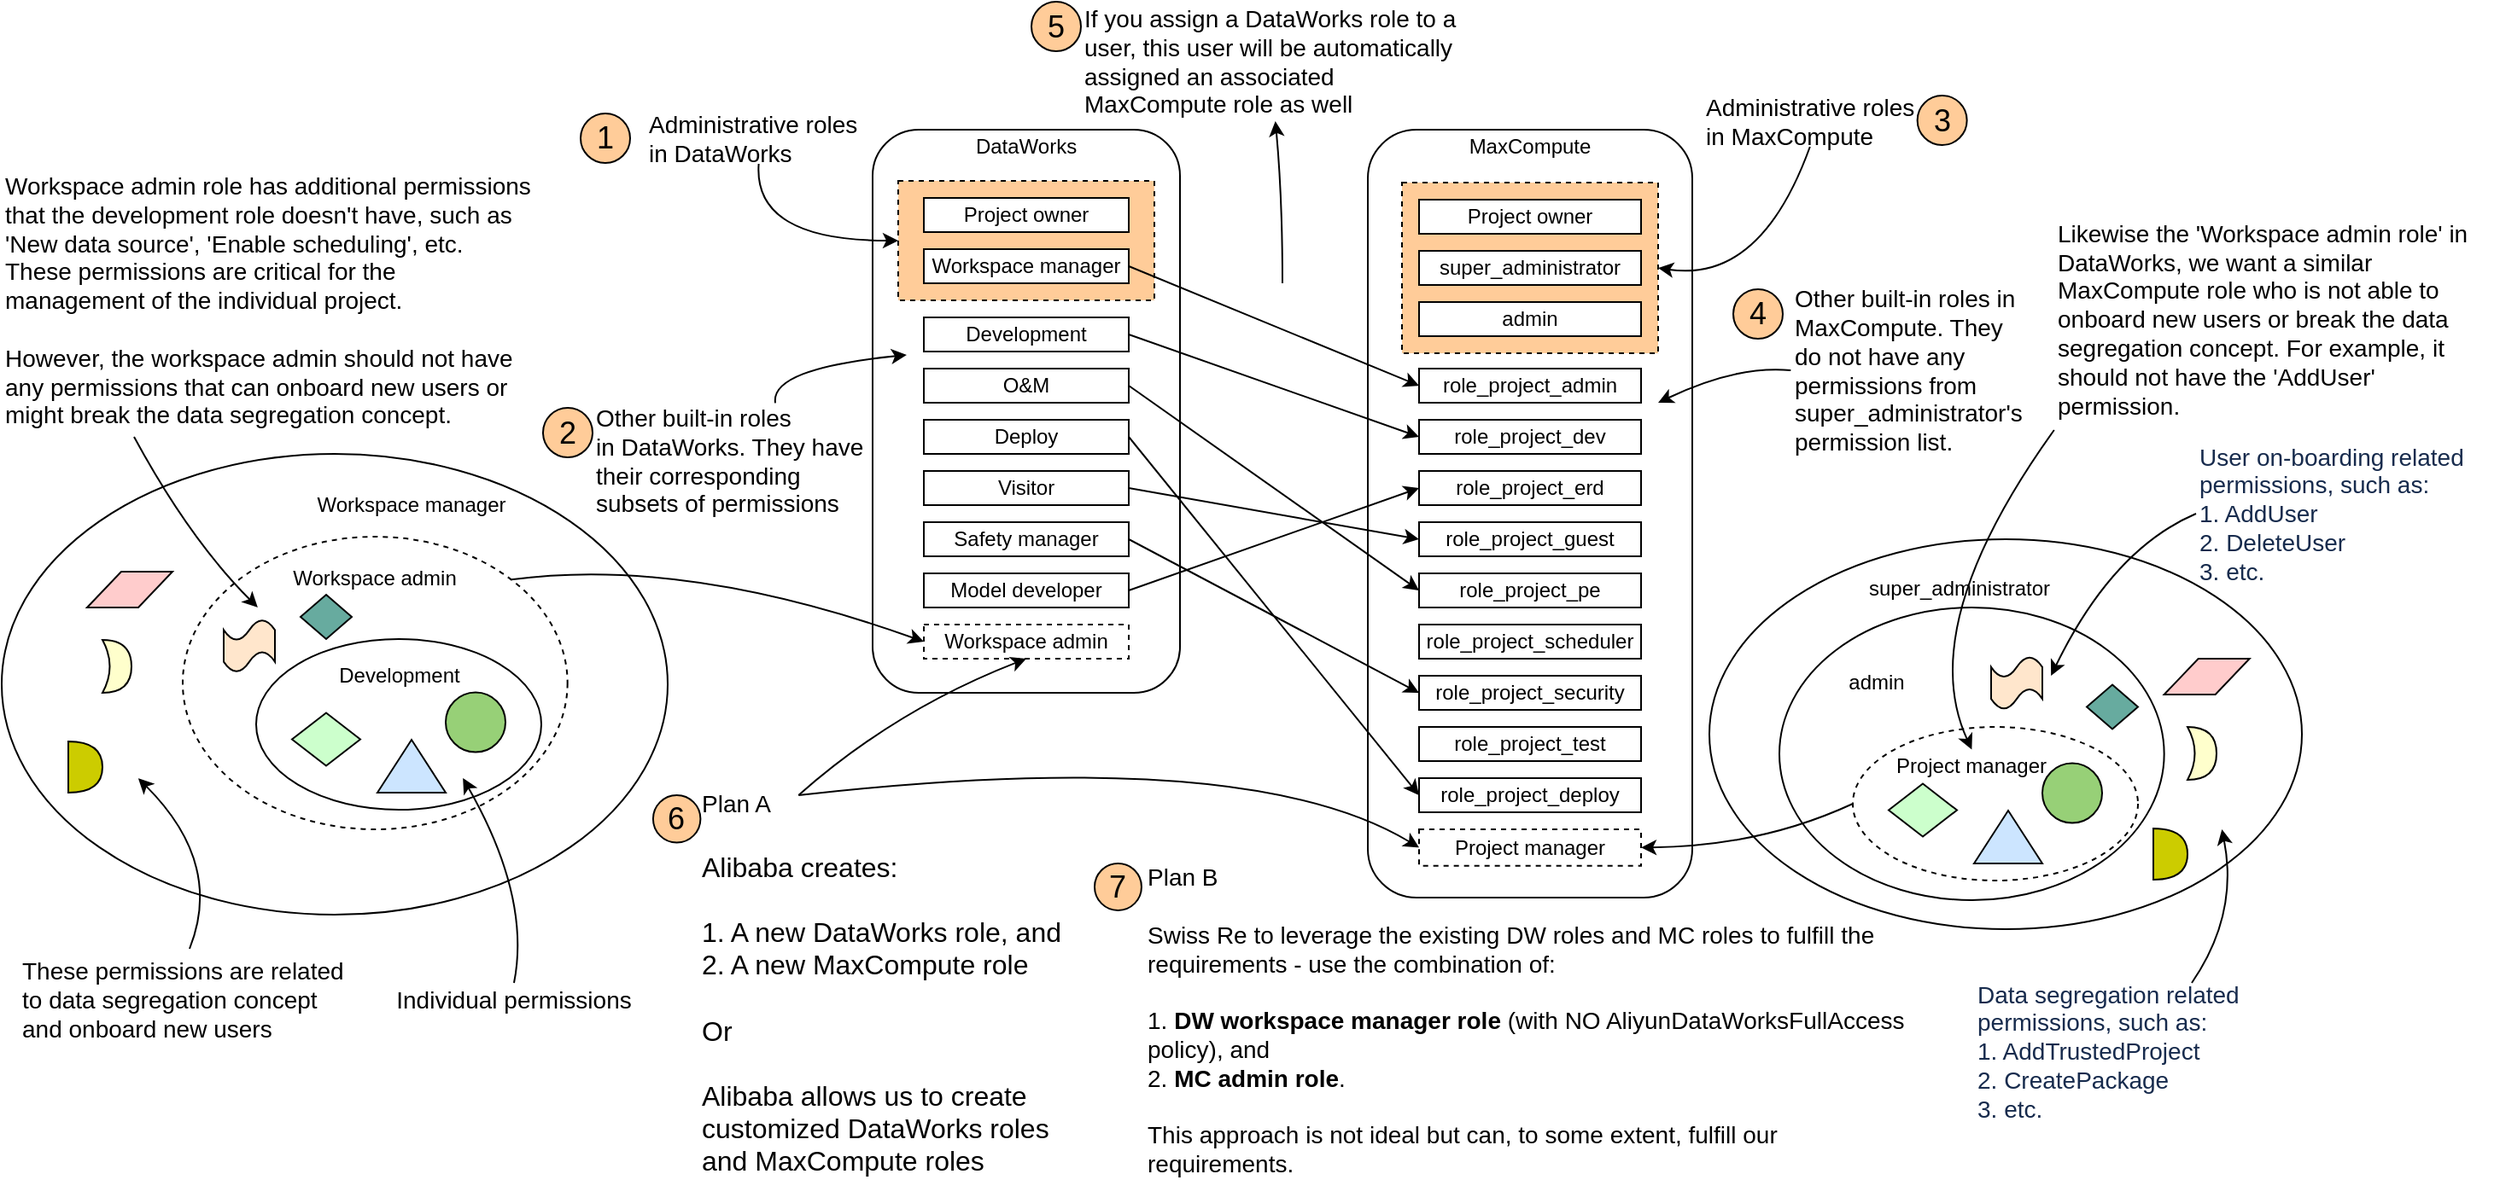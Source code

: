 <mxfile version="14.5.7" type="github">
  <diagram name="Page-1" id="c7558073-3199-34d8-9f00-42111426c3f3">
    <mxGraphModel dx="2077" dy="1850" grid="0" gridSize="10" guides="1" tooltips="1" connect="1" arrows="1" fold="1" page="1" pageScale="1" pageWidth="826" pageHeight="1169" background="#ffffff" math="0" shadow="0">
      <root>
        <mxCell id="0" />
        <mxCell id="1" parent="0" />
        <mxCell id="SHFTIFkNnXEHKd1YVMf3-4" value="" style="group" vertex="1" connectable="0" parent="1">
          <mxGeometry x="-440" y="210" width="410" height="370" as="geometry" />
        </mxCell>
        <mxCell id="SHFTIFkNnXEHKd1YVMf3-1" value="" style="ellipse;whiteSpace=wrap;html=1;" vertex="1" parent="SHFTIFkNnXEHKd1YVMf3-4">
          <mxGeometry width="390" height="270" as="geometry" />
        </mxCell>
        <mxCell id="SHFTIFkNnXEHKd1YVMf3-3" value="Workspace manager" style="text;html=1;strokeColor=none;fillColor=none;align=center;verticalAlign=middle;whiteSpace=wrap;rounded=0;" vertex="1" parent="SHFTIFkNnXEHKd1YVMf3-4">
          <mxGeometry x="180" y="20" width="120" height="20" as="geometry" />
        </mxCell>
        <mxCell id="SHFTIFkNnXEHKd1YVMf3-12" value="" style="shape=parallelogram;perimeter=parallelogramPerimeter;whiteSpace=wrap;html=1;fixedSize=1;fillColor=#FFCCCC;" vertex="1" parent="SHFTIFkNnXEHKd1YVMf3-4">
          <mxGeometry x="50" y="69" width="50" height="21" as="geometry" />
        </mxCell>
        <mxCell id="SHFTIFkNnXEHKd1YVMf3-14" value="" style="shape=xor;whiteSpace=wrap;html=1;fillColor=#FFFFCC;" vertex="1" parent="SHFTIFkNnXEHKd1YVMf3-4">
          <mxGeometry x="59" y="109" width="17" height="31" as="geometry" />
        </mxCell>
        <mxCell id="SHFTIFkNnXEHKd1YVMf3-19" value="" style="group" vertex="1" connectable="0" parent="SHFTIFkNnXEHKd1YVMf3-4">
          <mxGeometry x="106" y="48.5" width="234" height="217.5" as="geometry" />
        </mxCell>
        <mxCell id="SHFTIFkNnXEHKd1YVMf3-20" value="" style="ellipse;whiteSpace=wrap;html=1;dashed=1;" vertex="1" parent="SHFTIFkNnXEHKd1YVMf3-19">
          <mxGeometry width="225.333" height="171.5" as="geometry" />
        </mxCell>
        <mxCell id="SHFTIFkNnXEHKd1YVMf3-21" value="Workspace admin" style="text;html=1;strokeColor=none;fillColor=none;align=center;verticalAlign=middle;whiteSpace=wrap;rounded=0;" vertex="1" parent="SHFTIFkNnXEHKd1YVMf3-19">
          <mxGeometry x="56.333" y="16.374" width="112.667" height="17.236" as="geometry" />
        </mxCell>
        <mxCell id="SHFTIFkNnXEHKd1YVMf3-13" value="" style="shape=tape;whiteSpace=wrap;html=1;fillColor=#FFE6CC;" vertex="1" parent="SHFTIFkNnXEHKd1YVMf3-19">
          <mxGeometry x="24.0" y="48.5" width="30" height="31" as="geometry" />
        </mxCell>
        <mxCell id="SHFTIFkNnXEHKd1YVMf3-39" value="" style="ellipse;whiteSpace=wrap;html=1;fillColor=#FFFFFF;" vertex="1" parent="SHFTIFkNnXEHKd1YVMf3-19">
          <mxGeometry x="43" y="60" width="167" height="100" as="geometry" />
        </mxCell>
        <mxCell id="SHFTIFkNnXEHKd1YVMf3-18" value="" style="ellipse;whiteSpace=wrap;html=1;aspect=fixed;fillColor=#97D077;" vertex="1" parent="SHFTIFkNnXEHKd1YVMf3-19">
          <mxGeometry x="154" y="91.25" width="35" height="35" as="geometry" />
        </mxCell>
        <mxCell id="SHFTIFkNnXEHKd1YVMf3-16" value="" style="rhombus;whiteSpace=wrap;html=1;fillColor=#CCFFCC;" vertex="1" parent="SHFTIFkNnXEHKd1YVMf3-19">
          <mxGeometry x="64" y="103.25" width="40" height="31" as="geometry" />
        </mxCell>
        <mxCell id="SHFTIFkNnXEHKd1YVMf3-40" value="Development" style="text;html=1;strokeColor=none;fillColor=none;align=center;verticalAlign=middle;whiteSpace=wrap;rounded=0;" vertex="1" parent="SHFTIFkNnXEHKd1YVMf3-19">
          <mxGeometry x="86.5" y="71.25" width="80" height="20" as="geometry" />
        </mxCell>
        <mxCell id="SHFTIFkNnXEHKd1YVMf3-41" value="" style="rhombus;whiteSpace=wrap;html=1;fillColor=#67AB9F;" vertex="1" parent="SHFTIFkNnXEHKd1YVMf3-19">
          <mxGeometry x="69" y="34" width="30" height="26" as="geometry" />
        </mxCell>
        <mxCell id="SHFTIFkNnXEHKd1YVMf3-30" value="" style="shape=or;whiteSpace=wrap;html=1;fillColor=#CCCC00;" vertex="1" parent="SHFTIFkNnXEHKd1YVMf3-4">
          <mxGeometry x="39" y="168.5" width="20" height="30" as="geometry" />
        </mxCell>
        <mxCell id="SHFTIFkNnXEHKd1YVMf3-17" value="" style="shape=trapezoid;perimeter=trapezoidPerimeter;whiteSpace=wrap;html=1;fixedSize=1;fillColor=#CCE5FF;" vertex="1" parent="SHFTIFkNnXEHKd1YVMf3-4">
          <mxGeometry x="220" y="167.5" width="40" height="31" as="geometry" />
        </mxCell>
        <mxCell id="SHFTIFkNnXEHKd1YVMf3-44" value="&lt;font style=&quot;font-size: 14px&quot;&gt;These permissions are related to data segregation concept and onboard new users&lt;/font&gt;" style="text;html=1;strokeColor=none;fillColor=none;align=left;verticalAlign=middle;whiteSpace=wrap;rounded=0;" vertex="1" parent="SHFTIFkNnXEHKd1YVMf3-4">
          <mxGeometry x="10" y="290" width="200" height="60" as="geometry" />
        </mxCell>
        <mxCell id="SHFTIFkNnXEHKd1YVMf3-45" value="" style="curved=1;endArrow=classic;html=1;exitX=0.5;exitY=0;exitDx=0;exitDy=0;entryX=0.205;entryY=0.704;entryDx=0;entryDy=0;entryPerimeter=0;" edge="1" parent="SHFTIFkNnXEHKd1YVMf3-4" source="SHFTIFkNnXEHKd1YVMf3-44" target="SHFTIFkNnXEHKd1YVMf3-1">
          <mxGeometry width="50" height="50" relative="1" as="geometry">
            <mxPoint x="257.5" y="275.03" as="sourcePoint" />
            <mxPoint x="232.42" y="364.96" as="targetPoint" />
            <Array as="points">
              <mxPoint x="130" y="240" />
            </Array>
          </mxGeometry>
        </mxCell>
        <mxCell id="SHFTIFkNnXEHKd1YVMf3-36" value="&lt;font style=&quot;font-size: 14px&quot;&gt;Individual permissions&lt;/font&gt;" style="text;html=1;strokeColor=none;fillColor=none;align=center;verticalAlign=middle;whiteSpace=wrap;rounded=0;" vertex="1" parent="SHFTIFkNnXEHKd1YVMf3-4">
          <mxGeometry x="230" y="310" width="140" height="20" as="geometry" />
        </mxCell>
        <mxCell id="SHFTIFkNnXEHKd1YVMf3-37" value="" style="curved=1;endArrow=classic;html=1;exitX=0.5;exitY=0;exitDx=0;exitDy=0;entryX=0.725;entryY=0.815;entryDx=0;entryDy=0;entryPerimeter=0;" edge="1" parent="SHFTIFkNnXEHKd1YVMf3-4" source="SHFTIFkNnXEHKd1YVMf3-36" target="SHFTIFkNnXEHKd1YVMf3-39">
          <mxGeometry width="50" height="50" relative="1" as="geometry">
            <mxPoint x="-84.98" y="-10" as="sourcePoint" />
            <mxPoint x="350" y="270" as="targetPoint" />
            <Array as="points">
              <mxPoint x="310" y="260" />
            </Array>
          </mxGeometry>
        </mxCell>
        <mxCell id="IdMNI_JNh8bzWSV93UBb-96" value="" style="rounded=1;whiteSpace=wrap;html=1;align=center;" parent="1" vertex="1">
          <mxGeometry x="70" y="20" width="180" height="330" as="geometry" />
        </mxCell>
        <mxCell id="xDphmvwOVZGYUPQbG3uU-7" value="" style="rounded=0;whiteSpace=wrap;html=1;dashed=1;fillColor=#FFCC99;" parent="1" vertex="1">
          <mxGeometry x="85" y="50" width="150" height="70" as="geometry" />
        </mxCell>
        <mxCell id="IdMNI_JNh8bzWSV93UBb-97" value="" style="rounded=1;whiteSpace=wrap;html=1;" parent="1" vertex="1">
          <mxGeometry x="360" y="20" width="190" height="450" as="geometry" />
        </mxCell>
        <mxCell id="xDphmvwOVZGYUPQbG3uU-2" value="" style="rounded=0;whiteSpace=wrap;html=1;dashed=1;fillColor=#FFCC99;" parent="1" vertex="1">
          <mxGeometry x="380" y="51" width="150" height="100" as="geometry" />
        </mxCell>
        <mxCell id="IdMNI_JNh8bzWSV93UBb-100" value="Project owner" style="rounded=0;whiteSpace=wrap;html=1;" parent="1" vertex="1">
          <mxGeometry x="100" y="60" width="120" height="20" as="geometry" />
        </mxCell>
        <mxCell id="IdMNI_JNh8bzWSV93UBb-107" value="Workspace manager" style="rounded=0;whiteSpace=wrap;html=1;" parent="1" vertex="1">
          <mxGeometry x="100" y="90" width="120" height="20" as="geometry" />
        </mxCell>
        <mxCell id="IdMNI_JNh8bzWSV93UBb-108" value="Development" style="rounded=0;whiteSpace=wrap;html=1;" parent="1" vertex="1">
          <mxGeometry x="100" y="130" width="120" height="20" as="geometry" />
        </mxCell>
        <mxCell id="IdMNI_JNh8bzWSV93UBb-110" value="Visitor" style="rounded=0;whiteSpace=wrap;html=1;" parent="1" vertex="1">
          <mxGeometry x="100" y="220" width="120" height="20" as="geometry" />
        </mxCell>
        <mxCell id="IdMNI_JNh8bzWSV93UBb-111" value="Deploy" style="rounded=0;whiteSpace=wrap;html=1;" parent="1" vertex="1">
          <mxGeometry x="100" y="190" width="120" height="20" as="geometry" />
        </mxCell>
        <mxCell id="IdMNI_JNh8bzWSV93UBb-112" value="O&amp;amp;M" style="rounded=0;whiteSpace=wrap;html=1;" parent="1" vertex="1">
          <mxGeometry x="100" y="160" width="120" height="20" as="geometry" />
        </mxCell>
        <mxCell id="IdMNI_JNh8bzWSV93UBb-113" value="DataWorks" style="text;html=1;strokeColor=none;fillColor=none;align=center;verticalAlign=middle;whiteSpace=wrap;rounded=0;" parent="1" vertex="1">
          <mxGeometry x="130" y="20" width="60" height="20" as="geometry" />
        </mxCell>
        <mxCell id="IdMNI_JNh8bzWSV93UBb-115" value="admin" style="rounded=0;whiteSpace=wrap;html=1;" parent="1" vertex="1">
          <mxGeometry x="390" y="121" width="130" height="20" as="geometry" />
        </mxCell>
        <mxCell id="IdMNI_JNh8bzWSV93UBb-116" value="role_project_admin" style="rounded=0;whiteSpace=wrap;html=1;" parent="1" vertex="1">
          <mxGeometry x="390" y="160" width="130" height="20" as="geometry" />
        </mxCell>
        <mxCell id="IdMNI_JNh8bzWSV93UBb-117" value="role_project_deploy" style="rounded=0;whiteSpace=wrap;html=1;" parent="1" vertex="1">
          <mxGeometry x="390" y="400" width="130" height="20" as="geometry" />
        </mxCell>
        <mxCell id="IdMNI_JNh8bzWSV93UBb-118" value="role_project_dev" style="rounded=0;whiteSpace=wrap;html=1;" parent="1" vertex="1">
          <mxGeometry x="390" y="190" width="130" height="20" as="geometry" />
        </mxCell>
        <mxCell id="IdMNI_JNh8bzWSV93UBb-119" value="role_project_erd" style="rounded=0;whiteSpace=wrap;html=1;" parent="1" vertex="1">
          <mxGeometry x="390" y="220" width="130" height="20" as="geometry" />
        </mxCell>
        <mxCell id="IdMNI_JNh8bzWSV93UBb-120" value="role_project_guest" style="rounded=0;whiteSpace=wrap;html=1;" parent="1" vertex="1">
          <mxGeometry x="390" y="250" width="130" height="20" as="geometry" />
        </mxCell>
        <mxCell id="IdMNI_JNh8bzWSV93UBb-121" value="role_project_scheduler" style="rounded=0;whiteSpace=wrap;html=1;" parent="1" vertex="1">
          <mxGeometry x="390" y="310" width="130" height="20" as="geometry" />
        </mxCell>
        <mxCell id="IdMNI_JNh8bzWSV93UBb-122" value="role_project_pe" style="rounded=0;whiteSpace=wrap;html=1;" parent="1" vertex="1">
          <mxGeometry x="390" y="280" width="130" height="20" as="geometry" />
        </mxCell>
        <mxCell id="IdMNI_JNh8bzWSV93UBb-123" value="role_project_security" style="rounded=0;whiteSpace=wrap;html=1;" parent="1" vertex="1">
          <mxGeometry x="390" y="340" width="130" height="20" as="geometry" />
        </mxCell>
        <mxCell id="IdMNI_JNh8bzWSV93UBb-124" value="super_administrator" style="rounded=0;whiteSpace=wrap;html=1;" parent="1" vertex="1">
          <mxGeometry x="390" y="91" width="130" height="20" as="geometry" />
        </mxCell>
        <mxCell id="IdMNI_JNh8bzWSV93UBb-125" value="role_project_test" style="rounded=0;whiteSpace=wrap;html=1;" parent="1" vertex="1">
          <mxGeometry x="390" y="370" width="130" height="20" as="geometry" />
        </mxCell>
        <mxCell id="IdMNI_JNh8bzWSV93UBb-126" value="MaxCompute" style="text;html=1;strokeColor=none;fillColor=none;align=center;verticalAlign=middle;whiteSpace=wrap;rounded=0;" parent="1" vertex="1">
          <mxGeometry x="420" y="20" width="70" height="20" as="geometry" />
        </mxCell>
        <mxCell id="IdMNI_JNh8bzWSV93UBb-127" value="Safety manager" style="rounded=0;whiteSpace=wrap;html=1;" parent="1" vertex="1">
          <mxGeometry x="100" y="250" width="120" height="20" as="geometry" />
        </mxCell>
        <mxCell id="IdMNI_JNh8bzWSV93UBb-128" value="Model developer" style="rounded=0;whiteSpace=wrap;html=1;" parent="1" vertex="1">
          <mxGeometry x="100" y="280" width="120" height="20" as="geometry" />
        </mxCell>
        <mxCell id="IdMNI_JNh8bzWSV93UBb-133" value="" style="endArrow=classic;html=1;exitX=1;exitY=0.5;exitDx=0;exitDy=0;entryX=0;entryY=0.5;entryDx=0;entryDy=0;" parent="1" source="IdMNI_JNh8bzWSV93UBb-127" target="IdMNI_JNh8bzWSV93UBb-123" edge="1">
          <mxGeometry width="50" height="50" relative="1" as="geometry">
            <mxPoint x="500" y="240" as="sourcePoint" />
            <mxPoint x="550" y="190" as="targetPoint" />
          </mxGeometry>
        </mxCell>
        <mxCell id="IdMNI_JNh8bzWSV93UBb-135" value="" style="endArrow=classic;html=1;exitX=1;exitY=0.5;exitDx=0;exitDy=0;entryX=0;entryY=0.5;entryDx=0;entryDy=0;" parent="1" source="IdMNI_JNh8bzWSV93UBb-110" target="IdMNI_JNh8bzWSV93UBb-120" edge="1">
          <mxGeometry width="50" height="50" relative="1" as="geometry">
            <mxPoint x="200" y="410" as="sourcePoint" />
            <mxPoint x="250" y="360" as="targetPoint" />
          </mxGeometry>
        </mxCell>
        <mxCell id="IdMNI_JNh8bzWSV93UBb-136" value="" style="endArrow=classic;html=1;exitX=1;exitY=0.5;exitDx=0;exitDy=0;entryX=0;entryY=0.5;entryDx=0;entryDy=0;" parent="1" source="IdMNI_JNh8bzWSV93UBb-111" target="IdMNI_JNh8bzWSV93UBb-117" edge="1">
          <mxGeometry width="50" height="50" relative="1" as="geometry">
            <mxPoint x="230" y="420" as="sourcePoint" />
            <mxPoint x="280" y="370" as="targetPoint" />
          </mxGeometry>
        </mxCell>
        <mxCell id="IdMNI_JNh8bzWSV93UBb-137" value="" style="endArrow=classic;html=1;exitX=1;exitY=0.5;exitDx=0;exitDy=0;entryX=0;entryY=0.5;entryDx=0;entryDy=0;" parent="1" source="IdMNI_JNh8bzWSV93UBb-112" target="IdMNI_JNh8bzWSV93UBb-122" edge="1">
          <mxGeometry width="50" height="50" relative="1" as="geometry">
            <mxPoint x="200" y="440" as="sourcePoint" />
            <mxPoint x="250" y="390" as="targetPoint" />
          </mxGeometry>
        </mxCell>
        <mxCell id="IdMNI_JNh8bzWSV93UBb-138" value="" style="endArrow=classic;html=1;exitX=1;exitY=0.5;exitDx=0;exitDy=0;entryX=0;entryY=0.5;entryDx=0;entryDy=0;" parent="1" source="IdMNI_JNh8bzWSV93UBb-108" target="IdMNI_JNh8bzWSV93UBb-118" edge="1">
          <mxGeometry width="50" height="50" relative="1" as="geometry">
            <mxPoint x="200" y="440" as="sourcePoint" />
            <mxPoint x="250" y="390" as="targetPoint" />
          </mxGeometry>
        </mxCell>
        <mxCell id="IdMNI_JNh8bzWSV93UBb-139" value="" style="endArrow=classic;html=1;exitX=1;exitY=0.5;exitDx=0;exitDy=0;entryX=0;entryY=0.5;entryDx=0;entryDy=0;" parent="1" source="IdMNI_JNh8bzWSV93UBb-107" target="IdMNI_JNh8bzWSV93UBb-116" edge="1">
          <mxGeometry width="50" height="50" relative="1" as="geometry">
            <mxPoint x="200" y="430" as="sourcePoint" />
            <mxPoint x="250" y="380" as="targetPoint" />
          </mxGeometry>
        </mxCell>
        <mxCell id="IdMNI_JNh8bzWSV93UBb-140" value="" style="endArrow=classic;html=1;exitX=1;exitY=0.5;exitDx=0;exitDy=0;entryX=0;entryY=0.5;entryDx=0;entryDy=0;" parent="1" source="IdMNI_JNh8bzWSV93UBb-128" target="IdMNI_JNh8bzWSV93UBb-119" edge="1">
          <mxGeometry width="50" height="50" relative="1" as="geometry">
            <mxPoint x="190" y="410" as="sourcePoint" />
            <mxPoint x="240" y="360" as="targetPoint" />
          </mxGeometry>
        </mxCell>
        <mxCell id="IdMNI_JNh8bzWSV93UBb-141" value="" style="curved=1;endArrow=classic;html=1;entryX=0.5;entryY=1;entryDx=0;entryDy=0;" parent="1" target="IdMNI_JNh8bzWSV93UBb-142" edge="1">
          <mxGeometry width="50" height="50" relative="1" as="geometry">
            <mxPoint x="310" y="110" as="sourcePoint" />
            <mxPoint x="240" y="20" as="targetPoint" />
            <Array as="points">
              <mxPoint x="310" y="60" />
            </Array>
          </mxGeometry>
        </mxCell>
        <mxCell id="IdMNI_JNh8bzWSV93UBb-144" value="" style="curved=1;endArrow=classic;html=1;exitX=0.637;exitY=0.043;exitDx=0;exitDy=0;entryX=0.111;entryY=0.4;entryDx=0;entryDy=0;entryPerimeter=0;exitPerimeter=0;" parent="1" source="SHFTIFkNnXEHKd1YVMf3-75" target="IdMNI_JNh8bzWSV93UBb-96" edge="1">
          <mxGeometry width="50" height="50" relative="1" as="geometry">
            <mxPoint x="-29.447" y="142" as="sourcePoint" />
            <mxPoint x="40" y="240" as="targetPoint" />
            <Array as="points">
              <mxPoint x="10" y="160" />
            </Array>
          </mxGeometry>
        </mxCell>
        <mxCell id="IdMNI_JNh8bzWSV93UBb-145" value="" style="curved=1;endArrow=classic;html=1;entryX=1;entryY=0.5;entryDx=0;entryDy=0;exitX=0.5;exitY=1;exitDx=0;exitDy=0;" parent="1" source="IdMNI_JNh8bzWSV93UBb-147" target="xDphmvwOVZGYUPQbG3uU-2" edge="1">
          <mxGeometry width="50" height="50" relative="1" as="geometry">
            <mxPoint x="700" y="100" as="sourcePoint" />
            <mxPoint x="650" y="10" as="targetPoint" />
            <Array as="points">
              <mxPoint x="590" y="110" />
            </Array>
          </mxGeometry>
        </mxCell>
        <mxCell id="xDphmvwOVZGYUPQbG3uU-1" value="Project owner" style="rounded=0;whiteSpace=wrap;html=1;" parent="1" vertex="1">
          <mxGeometry x="390" y="61" width="130" height="20" as="geometry" />
        </mxCell>
        <mxCell id="xDphmvwOVZGYUPQbG3uU-6" value="" style="curved=1;endArrow=classic;html=1;exitX=0;exitY=0.5;exitDx=0;exitDy=0;" parent="1" source="xDphmvwOVZGYUPQbG3uU-4" edge="1">
          <mxGeometry width="50" height="50" relative="1" as="geometry">
            <mxPoint x="595" y="180" as="sourcePoint" />
            <mxPoint x="530" y="180" as="targetPoint" />
            <Array as="points">
              <mxPoint x="576" y="158" />
            </Array>
          </mxGeometry>
        </mxCell>
        <mxCell id="xDphmvwOVZGYUPQbG3uU-10" value="" style="curved=1;endArrow=classic;html=1;entryX=0;entryY=0.5;entryDx=0;entryDy=0;exitX=0.5;exitY=1;exitDx=0;exitDy=0;" parent="1" source="xDphmvwOVZGYUPQbG3uU-8" target="xDphmvwOVZGYUPQbG3uU-7" edge="1">
          <mxGeometry width="50" height="50" relative="1" as="geometry">
            <mxPoint x="625" y="40" as="sourcePoint" />
            <mxPoint x="540" y="111" as="targetPoint" />
            <Array as="points">
              <mxPoint y="85" />
            </Array>
          </mxGeometry>
        </mxCell>
        <mxCell id="xDphmvwOVZGYUPQbG3uU-11" value="Workspace admin" style="rounded=0;whiteSpace=wrap;html=1;dashed=1;" parent="1" vertex="1">
          <mxGeometry x="100" y="310" width="120" height="20" as="geometry" />
        </mxCell>
        <mxCell id="xDphmvwOVZGYUPQbG3uU-14" value="" style="curved=1;endArrow=classic;html=1;entryX=0.5;entryY=1;entryDx=0;entryDy=0;exitX=0.25;exitY=0;exitDx=0;exitDy=0;" parent="1" source="xDphmvwOVZGYUPQbG3uU-13" target="xDphmvwOVZGYUPQbG3uU-11" edge="1">
          <mxGeometry width="50" height="50" relative="1" as="geometry">
            <mxPoint x="-10" y="450" as="sourcePoint" />
            <mxPoint x="40" y="400" as="targetPoint" />
            <Array as="points">
              <mxPoint x="83" y="360" />
            </Array>
          </mxGeometry>
        </mxCell>
        <mxCell id="xDphmvwOVZGYUPQbG3uU-15" value="" style="curved=1;endArrow=classic;html=1;entryX=0;entryY=0.5;entryDx=0;entryDy=0;exitX=0.25;exitY=0;exitDx=0;exitDy=0;" parent="1" source="xDphmvwOVZGYUPQbG3uU-13" target="xDphmvwOVZGYUPQbG3uU-12" edge="1">
          <mxGeometry width="50" height="50" relative="1" as="geometry">
            <mxPoint x="310" y="530" as="sourcePoint" />
            <mxPoint x="360" y="480" as="targetPoint" />
            <Array as="points">
              <mxPoint x="290" y="380" />
            </Array>
          </mxGeometry>
        </mxCell>
        <mxCell id="SHFTIFkNnXEHKd1YVMf3-5" value="" style="group" vertex="1" connectable="0" parent="1">
          <mxGeometry x="-101" y="10" width="171" height="30" as="geometry" />
        </mxCell>
        <mxCell id="xDphmvwOVZGYUPQbG3uU-8" value="&lt;font style=&quot;font-size: 14px&quot;&gt;Administrative roles in DataWorks&lt;/font&gt;" style="text;html=1;strokeColor=none;fillColor=none;align=left;verticalAlign=middle;whiteSpace=wrap;rounded=0;" parent="SHFTIFkNnXEHKd1YVMf3-5" vertex="1">
          <mxGeometry x="37.596" width="133.404" height="30" as="geometry" />
        </mxCell>
        <mxCell id="xDphmvwOVZGYUPQbG3uU-24" value="&lt;font style=&quot;font-size: 18px&quot;&gt;1&lt;/font&gt;" style="ellipse;whiteSpace=wrap;html=1;aspect=fixed;fillColor=#FFCC99;" parent="SHFTIFkNnXEHKd1YVMf3-5" vertex="1">
          <mxGeometry y="0.5" width="29" height="29" as="geometry" />
        </mxCell>
        <mxCell id="SHFTIFkNnXEHKd1YVMf3-6" value="" style="group" vertex="1" connectable="0" parent="1">
          <mxGeometry x="-89" y="200" width="169" height="91" as="geometry" />
        </mxCell>
        <mxCell id="SHFTIFkNnXEHKd1YVMf3-7" value="" style="group" vertex="1" connectable="0" parent="1">
          <mxGeometry x="163" y="-55" width="269" height="70" as="geometry" />
        </mxCell>
        <mxCell id="IdMNI_JNh8bzWSV93UBb-142" value="&lt;font style=&quot;font-size: 14px&quot;&gt;If you assign a DataWorks role to a user, this user will be automatically assigned an associated MaxCompute role as well&lt;/font&gt;" style="text;html=1;strokeColor=none;fillColor=none;align=left;verticalAlign=middle;whiteSpace=wrap;rounded=0;" parent="SHFTIFkNnXEHKd1YVMf3-7" vertex="1">
          <mxGeometry x="28.995" width="227.725" height="70" as="geometry" />
        </mxCell>
        <mxCell id="xDphmvwOVZGYUPQbG3uU-20" value="&lt;font style=&quot;font-size: 18px&quot;&gt;5&lt;/font&gt;" style="ellipse;whiteSpace=wrap;html=1;aspect=fixed;fillColor=#FFCC99;" parent="SHFTIFkNnXEHKd1YVMf3-7" vertex="1">
          <mxGeometry width="29" height="29" as="geometry" />
        </mxCell>
        <mxCell id="SHFTIFkNnXEHKd1YVMf3-8" value="" style="group" vertex="1" connectable="0" parent="1">
          <mxGeometry x="556" width="159" height="30" as="geometry" />
        </mxCell>
        <mxCell id="IdMNI_JNh8bzWSV93UBb-147" value="&lt;font style=&quot;font-size: 14px&quot;&gt;Administrative roles in MaxCompute&lt;/font&gt;" style="text;html=1;strokeColor=none;fillColor=none;align=left;verticalAlign=middle;whiteSpace=wrap;rounded=0;" parent="SHFTIFkNnXEHKd1YVMf3-8" vertex="1">
          <mxGeometry width="125.827" height="30" as="geometry" />
        </mxCell>
        <mxCell id="xDphmvwOVZGYUPQbG3uU-22" value="&lt;font style=&quot;font-size: 18px&quot;&gt;3&lt;/font&gt;" style="ellipse;whiteSpace=wrap;html=1;aspect=fixed;fillColor=#FFCC99;" parent="SHFTIFkNnXEHKd1YVMf3-8" vertex="1">
          <mxGeometry x="125.827" width="29" height="29" as="geometry" />
        </mxCell>
        <mxCell id="SHFTIFkNnXEHKd1YVMf3-10" value="" style="group" vertex="1" connectable="0" parent="1">
          <mxGeometry x="-70" y="410" width="269" height="220" as="geometry" />
        </mxCell>
        <mxCell id="xDphmvwOVZGYUPQbG3uU-13" value="&lt;div style=&quot;text-align: left&quot;&gt;&lt;span&gt;&lt;font style=&quot;font-size: 14px&quot;&gt;Plan A&lt;/font&gt;&lt;/span&gt;&lt;/div&gt;&lt;div style=&quot;text-align: left&quot;&gt;&lt;span&gt;&lt;font size=&quot;3&quot;&gt;&lt;br&gt;&lt;/font&gt;&lt;/span&gt;&lt;/div&gt;&lt;div style=&quot;text-align: left&quot;&gt;&lt;span&gt;&lt;font size=&quot;3&quot;&gt;Alibaba creates:&lt;/font&gt;&lt;/span&gt;&lt;/div&gt;&lt;div style=&quot;text-align: left&quot;&gt;&lt;span&gt;&lt;font size=&quot;3&quot;&gt;&lt;br&gt;&lt;/font&gt;&lt;/span&gt;&lt;/div&gt;&lt;div style=&quot;text-align: left&quot;&gt;&lt;font size=&quot;3&quot;&gt;&lt;span&gt;1. A new DataWorks role, and&lt;/span&gt;&lt;br&gt;&lt;span&gt;2. A new MaxCompute role&lt;/span&gt;&lt;/font&gt;&lt;/div&gt;&lt;div style=&quot;text-align: left&quot;&gt;&lt;span&gt;&lt;font size=&quot;3&quot;&gt;&lt;br&gt;&lt;/font&gt;&lt;/span&gt;&lt;/div&gt;&lt;div style=&quot;text-align: left&quot;&gt;&lt;span&gt;&lt;font size=&quot;3&quot;&gt;Or&lt;/font&gt;&lt;/span&gt;&lt;/div&gt;&lt;div style=&quot;text-align: left&quot;&gt;&lt;span&gt;&lt;font size=&quot;3&quot;&gt;&lt;br&gt;&lt;/font&gt;&lt;/span&gt;&lt;/div&gt;&lt;div style=&quot;text-align: left&quot;&gt;&lt;font size=&quot;3&quot;&gt;Alibaba allows us to create customized DataWorks roles and MaxCompute roles&lt;/font&gt;&lt;/div&gt;" style="text;html=1;strokeColor=none;fillColor=none;align=center;verticalAlign=middle;whiteSpace=wrap;rounded=0;dashed=1;" parent="SHFTIFkNnXEHKd1YVMf3-10" vertex="1">
          <mxGeometry x="39.201" width="229.799" height="220.0" as="geometry" />
        </mxCell>
        <mxCell id="xDphmvwOVZGYUPQbG3uU-19" value="&lt;font style=&quot;font-size: 18px&quot;&gt;6&lt;/font&gt;" style="ellipse;whiteSpace=wrap;html=1;aspect=fixed;fillColor=#FFCC99;" parent="SHFTIFkNnXEHKd1YVMf3-10" vertex="1">
          <mxGeometry x="11.46" y="0.001" width="27.739" height="27.739" as="geometry" />
        </mxCell>
        <mxCell id="SHFTIFkNnXEHKd1YVMf3-35" value="" style="curved=1;endArrow=classic;html=1;entryX=0;entryY=0.5;entryDx=0;entryDy=0;exitX=1;exitY=0;exitDx=0;exitDy=0;" edge="1" parent="1" source="SHFTIFkNnXEHKd1YVMf3-20" target="xDphmvwOVZGYUPQbG3uU-11">
          <mxGeometry width="50" height="50" relative="1" as="geometry">
            <mxPoint x="72.5" y="400" as="sourcePoint" />
            <mxPoint x="170" y="340" as="targetPoint" />
            <Array as="points">
              <mxPoint x="-40" y="270" />
            </Array>
          </mxGeometry>
        </mxCell>
        <mxCell id="SHFTIFkNnXEHKd1YVMf3-42" value="&lt;font style=&quot;font-size: 14px&quot;&gt;Workspace admin role has additional permissions that the development role doesn&#39;t have, such as &#39;New data source&#39;, &#39;Enable scheduling&#39;, etc. These permissions are critical for the management of the individual project.&lt;br&gt;&lt;br&gt;However, the workspace admin should not have any permissions that can onboard new users or&lt;br&gt;might break the data segregation concept.&lt;/font&gt;" style="text;html=1;strokeColor=none;fillColor=none;align=left;verticalAlign=middle;whiteSpace=wrap;rounded=0;" vertex="1" parent="1">
          <mxGeometry x="-440" y="40" width="310" height="160" as="geometry" />
        </mxCell>
        <mxCell id="SHFTIFkNnXEHKd1YVMf3-43" value="" style="curved=1;endArrow=classic;html=1;exitX=0.25;exitY=1;exitDx=0;exitDy=0;entryX=0.195;entryY=0.242;entryDx=0;entryDy=0;entryPerimeter=0;" edge="1" parent="1" source="SHFTIFkNnXEHKd1YVMf3-42" target="SHFTIFkNnXEHKd1YVMf3-20">
          <mxGeometry width="50" height="50" relative="1" as="geometry">
            <mxPoint x="-182.5" y="220" as="sourcePoint" />
            <mxPoint x="-207.58" y="319.93" as="targetPoint" />
            <Array as="points">
              <mxPoint x="-330" y="260" />
            </Array>
          </mxGeometry>
        </mxCell>
        <mxCell id="SHFTIFkNnXEHKd1YVMf3-49" value="" style="group" vertex="1" connectable="0" parent="1">
          <mxGeometry x="677" y="308.5" width="263" height="221.5" as="geometry" />
        </mxCell>
        <mxCell id="SHFTIFkNnXEHKd1YVMf3-64" value="" style="ellipse;whiteSpace=wrap;html=1;" vertex="1" parent="SHFTIFkNnXEHKd1YVMf3-49">
          <mxGeometry x="-117" y="-48.5" width="347" height="228.5" as="geometry" />
        </mxCell>
        <mxCell id="SHFTIFkNnXEHKd1YVMf3-60" value="" style="group" vertex="1" connectable="0" parent="SHFTIFkNnXEHKd1YVMf3-49">
          <mxGeometry x="-76" y="-8.5" width="225.333" height="171.5" as="geometry" />
        </mxCell>
        <mxCell id="SHFTIFkNnXEHKd1YVMf3-50" value="" style="ellipse;whiteSpace=wrap;html=1;" vertex="1" parent="SHFTIFkNnXEHKd1YVMf3-60">
          <mxGeometry width="225.333" height="171.5" as="geometry" />
        </mxCell>
        <mxCell id="SHFTIFkNnXEHKd1YVMf3-51" value="admin" style="text;html=1;strokeColor=none;fillColor=none;align=center;verticalAlign=middle;whiteSpace=wrap;rounded=0;" vertex="1" parent="SHFTIFkNnXEHKd1YVMf3-60">
          <mxGeometry x="29" y="35.62" width="56" height="17.24" as="geometry" />
        </mxCell>
        <mxCell id="SHFTIFkNnXEHKd1YVMf3-52" value="" style="shape=tape;whiteSpace=wrap;html=1;fillColor=#FFE6CC;" vertex="1" parent="SHFTIFkNnXEHKd1YVMf3-60">
          <mxGeometry x="124.0" y="28.74" width="30" height="31" as="geometry" />
        </mxCell>
        <mxCell id="SHFTIFkNnXEHKd1YVMf3-53" value="" style="ellipse;whiteSpace=wrap;html=1;fillColor=#FFFFFF;dashed=1;" vertex="1" parent="SHFTIFkNnXEHKd1YVMf3-60">
          <mxGeometry x="43" y="70" width="167" height="90" as="geometry" />
        </mxCell>
        <mxCell id="SHFTIFkNnXEHKd1YVMf3-54" value="" style="ellipse;whiteSpace=wrap;html=1;aspect=fixed;fillColor=#97D077;" vertex="1" parent="SHFTIFkNnXEHKd1YVMf3-60">
          <mxGeometry x="154" y="91.25" width="35" height="35" as="geometry" />
        </mxCell>
        <mxCell id="SHFTIFkNnXEHKd1YVMf3-55" value="" style="rhombus;whiteSpace=wrap;html=1;fillColor=#CCFFCC;" vertex="1" parent="SHFTIFkNnXEHKd1YVMf3-60">
          <mxGeometry x="64" y="103.25" width="40" height="31" as="geometry" />
        </mxCell>
        <mxCell id="SHFTIFkNnXEHKd1YVMf3-56" value="Project manager" style="text;html=1;strokeColor=none;fillColor=none;align=center;verticalAlign=middle;whiteSpace=wrap;rounded=0;" vertex="1" parent="SHFTIFkNnXEHKd1YVMf3-60">
          <mxGeometry x="64.42" y="83.25" width="96.5" height="20" as="geometry" />
        </mxCell>
        <mxCell id="SHFTIFkNnXEHKd1YVMf3-57" value="" style="rhombus;whiteSpace=wrap;html=1;fillColor=#67AB9F;" vertex="1" parent="SHFTIFkNnXEHKd1YVMf3-60">
          <mxGeometry x="180" y="45.25" width="30" height="26" as="geometry" />
        </mxCell>
        <mxCell id="SHFTIFkNnXEHKd1YVMf3-66" value="" style="shape=parallelogram;perimeter=parallelogramPerimeter;whiteSpace=wrap;html=1;fixedSize=1;fillColor=#FFCCCC;" vertex="1" parent="SHFTIFkNnXEHKd1YVMf3-49">
          <mxGeometry x="149.33" y="21.5" width="50" height="21" as="geometry" />
        </mxCell>
        <mxCell id="SHFTIFkNnXEHKd1YVMf3-67" value="" style="shape=xor;whiteSpace=wrap;html=1;fillColor=#FFFFCC;" vertex="1" parent="SHFTIFkNnXEHKd1YVMf3-49">
          <mxGeometry x="163" y="61.5" width="17" height="31" as="geometry" />
        </mxCell>
        <mxCell id="SHFTIFkNnXEHKd1YVMf3-68" value="" style="shape=or;whiteSpace=wrap;html=1;fillColor=#CCCC00;" vertex="1" parent="SHFTIFkNnXEHKd1YVMf3-49">
          <mxGeometry x="143" y="121" width="20" height="30" as="geometry" />
        </mxCell>
        <mxCell id="SHFTIFkNnXEHKd1YVMf3-59" value="" style="shape=trapezoid;perimeter=trapezoidPerimeter;whiteSpace=wrap;html=1;fixedSize=1;fillColor=#CCE5FF;" vertex="1" parent="1">
          <mxGeometry x="715" y="419" width="40" height="31" as="geometry" />
        </mxCell>
        <mxCell id="SHFTIFkNnXEHKd1YVMf3-61" value="" style="curved=1;endArrow=classic;html=1;exitX=0;exitY=0.5;exitDx=0;exitDy=0;entryX=1;entryY=0.5;entryDx=0;entryDy=0;" edge="1" parent="1" source="SHFTIFkNnXEHKd1YVMf3-53" target="xDphmvwOVZGYUPQbG3uU-12">
          <mxGeometry width="50" height="50" relative="1" as="geometry">
            <mxPoint x="615.0" y="280" as="sourcePoint" />
            <mxPoint x="520.0" y="310" as="targetPoint" />
            <Array as="points">
              <mxPoint x="590" y="440" />
            </Array>
          </mxGeometry>
        </mxCell>
        <mxCell id="xDphmvwOVZGYUPQbG3uU-12" value="Project manager" style="rounded=0;whiteSpace=wrap;html=1;dashed=1;" parent="1" vertex="1">
          <mxGeometry x="390" y="430" width="130" height="21.333" as="geometry" />
        </mxCell>
        <mxCell id="SHFTIFkNnXEHKd1YVMf3-62" value="" style="group" vertex="1" connectable="0" parent="1">
          <mxGeometry x="200" y="450" width="489" height="180" as="geometry" />
        </mxCell>
        <mxCell id="xDphmvwOVZGYUPQbG3uU-27" value="&lt;font style=&quot;font-size: 14px&quot;&gt;Plan B&lt;br&gt;&lt;br&gt;Swiss Re to leverage the existing DW roles and MC roles to fulfill the requirements -&amp;nbsp;use the combination of:&lt;br&gt;&lt;br&gt;1. &lt;b&gt;DW workspace manager role&lt;/b&gt; (with NO AliyunDataWorksFullAccess policy), and&amp;nbsp;&lt;br&gt;2. &lt;b&gt;MC admin role&lt;/b&gt;.&lt;br&gt;&lt;br&gt;This approach is not ideal but can, to some extent, fulfill our requirements.&amp;nbsp;&lt;/font&gt;" style="text;html=1;strokeColor=none;fillColor=none;align=left;verticalAlign=middle;whiteSpace=wrap;rounded=0;" parent="SHFTIFkNnXEHKd1YVMf3-62" vertex="1">
          <mxGeometry x="29" y="4.0" width="460" height="176.0" as="geometry" />
        </mxCell>
        <mxCell id="xDphmvwOVZGYUPQbG3uU-28" value="&lt;font style=&quot;font-size: 18px&quot;&gt;7&lt;/font&gt;" style="ellipse;whiteSpace=wrap;html=1;aspect=fixed;fillColor=#FFCC99;" parent="SHFTIFkNnXEHKd1YVMf3-62" vertex="1">
          <mxGeometry width="27.474" height="27.474" as="geometry" />
        </mxCell>
        <mxCell id="SHFTIFkNnXEHKd1YVMf3-63" value="&lt;font style=&quot;font-size: 14px&quot;&gt;Likewise the &#39;Workspace admin role&#39; in DataWorks, we want a similar MaxCompute role who is not able to onboard new users or break the data segregation concept. For example, it should not have the &#39;AddUser&#39; permission.&lt;/font&gt;" style="text;html=1;strokeColor=none;fillColor=none;align=left;verticalAlign=middle;whiteSpace=wrap;rounded=0;" vertex="1" parent="1">
          <mxGeometry x="761.92" y="66" width="260" height="130" as="geometry" />
        </mxCell>
        <mxCell id="SHFTIFkNnXEHKd1YVMf3-69" value="&lt;span style=&quot;color: rgb(23 , 43 , 77) ; font-size: 14px ; background-color: rgb(255 , 255 , 255)&quot;&gt;Data segregation related permissions, such as:&lt;br&gt;1. AddTrustedProject&lt;br&gt;2. CreatePackage&lt;br&gt;3. etc.&lt;br&gt;&lt;/span&gt;" style="text;html=1;strokeColor=none;fillColor=none;align=left;verticalAlign=middle;whiteSpace=wrap;rounded=0;" vertex="1" parent="1">
          <mxGeometry x="715" y="520" width="170" height="80" as="geometry" />
        </mxCell>
        <mxCell id="SHFTIFkNnXEHKd1YVMf3-70" value="&lt;span style=&quot;color: rgb(23 , 43 , 77) ; font-size: 14px ; background-color: rgb(255 , 255 , 255)&quot;&gt;User on-boarding related permissions, such as:&lt;br&gt;1. AddUser&lt;br&gt;2. DeleteUser&lt;br&gt;3. etc.&lt;br&gt;&lt;/span&gt;" style="text;html=1;strokeColor=none;fillColor=none;align=left;verticalAlign=middle;whiteSpace=wrap;rounded=0;" vertex="1" parent="1">
          <mxGeometry x="845" y="205" width="170" height="80" as="geometry" />
        </mxCell>
        <mxCell id="SHFTIFkNnXEHKd1YVMf3-71" value="" style="curved=1;endArrow=classic;html=1;exitX=0.75;exitY=0;exitDx=0;exitDy=0;entryX=0.865;entryY=0.744;entryDx=0;entryDy=0;entryPerimeter=0;" edge="1" parent="1" source="SHFTIFkNnXEHKd1YVMf3-69" target="SHFTIFkNnXEHKd1YVMf3-64">
          <mxGeometry width="50" height="50" relative="1" as="geometry">
            <mxPoint x="939.92" y="600" as="sourcePoint" />
            <mxPoint x="909.995" y="480" as="targetPoint" />
            <Array as="points">
              <mxPoint x="870" y="480" />
            </Array>
          </mxGeometry>
        </mxCell>
        <mxCell id="SHFTIFkNnXEHKd1YVMf3-72" value="" style="curved=1;endArrow=classic;html=1;exitX=0;exitY=0.5;exitDx=0;exitDy=0;entryX=0.706;entryY=0.233;entryDx=0;entryDy=0;entryPerimeter=0;" edge="1" parent="1" source="SHFTIFkNnXEHKd1YVMf3-70" target="SHFTIFkNnXEHKd1YVMf3-50">
          <mxGeometry width="50" height="50" relative="1" as="geometry">
            <mxPoint x="1080.0" y="360" as="sourcePoint" />
            <mxPoint x="950" y="480" as="targetPoint" />
            <Array as="points">
              <mxPoint x="796" y="266" />
            </Array>
          </mxGeometry>
        </mxCell>
        <mxCell id="SHFTIFkNnXEHKd1YVMf3-73" value="" style="curved=1;endArrow=classic;html=1;exitX=0;exitY=1;exitDx=0;exitDy=0;entryX=0.5;entryY=0;entryDx=0;entryDy=0;" edge="1" parent="1" source="SHFTIFkNnXEHKd1YVMf3-63" target="SHFTIFkNnXEHKd1YVMf3-56">
          <mxGeometry width="50" height="50" relative="1" as="geometry">
            <mxPoint x="920" y="290" as="sourcePoint" />
            <mxPoint x="770.085" y="349.959" as="targetPoint" />
            <Array as="points">
              <mxPoint x="680" y="310" />
            </Array>
          </mxGeometry>
        </mxCell>
        <mxCell id="SHFTIFkNnXEHKd1YVMf3-65" value="super_administrator" style="text;html=1;strokeColor=none;fillColor=none;align=center;verticalAlign=middle;whiteSpace=wrap;rounded=0;" vertex="1" parent="1">
          <mxGeometry x="650.003" y="280.004" width="112.667" height="17.236" as="geometry" />
        </mxCell>
        <mxCell id="SHFTIFkNnXEHKd1YVMf3-77" value="" style="group" vertex="1" connectable="0" parent="1">
          <mxGeometry x="-123" y="177" width="197" height="73" as="geometry" />
        </mxCell>
        <mxCell id="SHFTIFkNnXEHKd1YVMf3-75" value="&lt;span style=&quot;font-size: 14px&quot;&gt;Other built-in&amp;nbsp;roles in&amp;nbsp;DataWorks. They have their corresponding subsets of permissions&lt;/span&gt;" style="text;html=1;strokeColor=none;fillColor=none;align=left;verticalAlign=middle;whiteSpace=wrap;rounded=0;dashed=1;" vertex="1" parent="SHFTIFkNnXEHKd1YVMf3-77">
          <mxGeometry x="29" width="168" height="73" as="geometry" />
        </mxCell>
        <mxCell id="SHFTIFkNnXEHKd1YVMf3-76" value="&lt;font style=&quot;font-size: 18px&quot;&gt;2&lt;/font&gt;" style="ellipse;whiteSpace=wrap;html=1;aspect=fixed;fillColor=#FFCC99;" vertex="1" parent="SHFTIFkNnXEHKd1YVMf3-77">
          <mxGeometry y="6" width="29" height="29" as="geometry" />
        </mxCell>
        <mxCell id="SHFTIFkNnXEHKd1YVMf3-78" value="" style="group" vertex="1" connectable="0" parent="1">
          <mxGeometry x="573.999" y="108" width="182.001" height="106" as="geometry" />
        </mxCell>
        <mxCell id="SHFTIFkNnXEHKd1YVMf3-9" value="" style="group" vertex="1" connectable="0" parent="SHFTIFkNnXEHKd1YVMf3-78">
          <mxGeometry x="4.001" width="178" height="106" as="geometry" />
        </mxCell>
        <mxCell id="xDphmvwOVZGYUPQbG3uU-4" value="&lt;span&gt;&lt;font style=&quot;font-size: 14px&quot;&gt;Other built-in roles in MaxCompute. They do not have any permissions from super_administrator&#39;s permission list.&lt;/font&gt;&lt;/span&gt;" style="text;html=1;strokeColor=none;fillColor=none;align=left;verticalAlign=middle;whiteSpace=wrap;rounded=0;dashed=1;" parent="SHFTIFkNnXEHKd1YVMf3-9" vertex="1">
          <mxGeometry x="29.667" width="142.4" height="106" as="geometry" />
        </mxCell>
        <mxCell id="xDphmvwOVZGYUPQbG3uU-21" value="&lt;font style=&quot;font-size: 18px&quot;&gt;4&lt;/font&gt;" style="ellipse;whiteSpace=wrap;html=1;aspect=fixed;fillColor=#FFCC99;" parent="SHFTIFkNnXEHKd1YVMf3-78" vertex="1">
          <mxGeometry y="5.5" width="29" height="29" as="geometry" />
        </mxCell>
      </root>
    </mxGraphModel>
  </diagram>
</mxfile>
